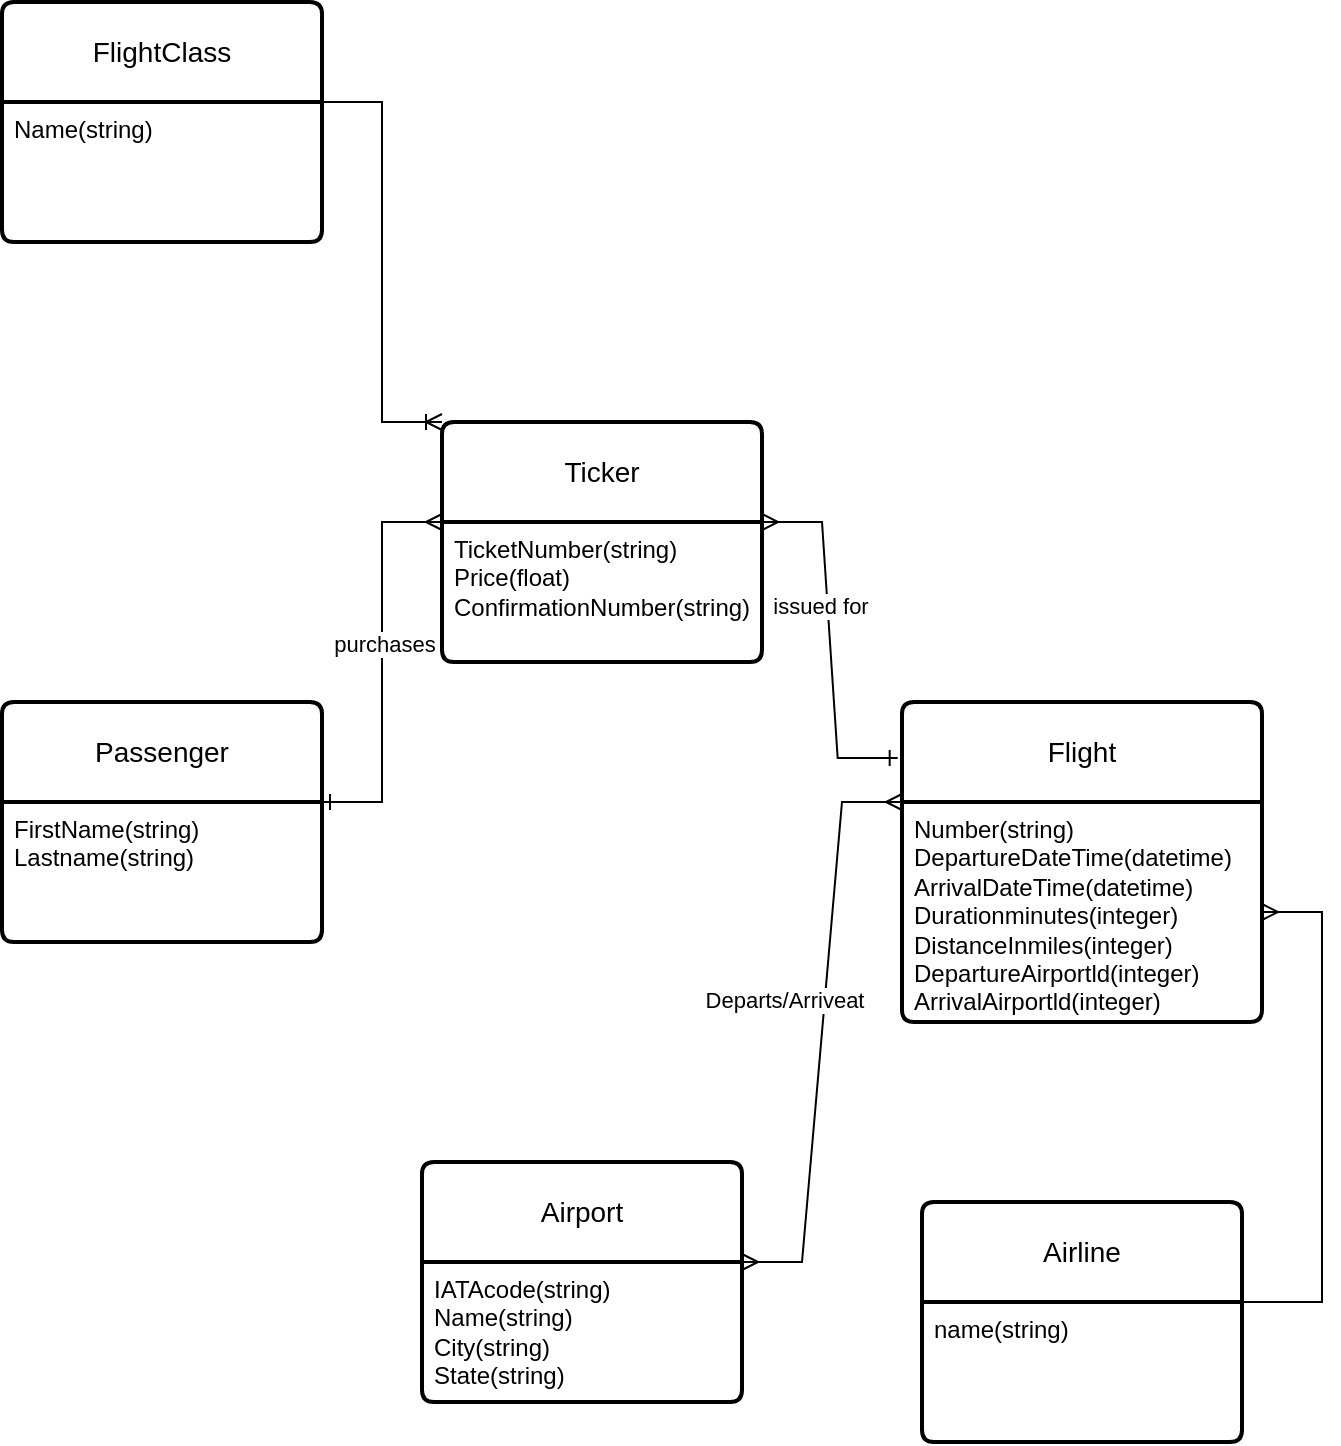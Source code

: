 <mxfile version="22.1.8" type="device">
  <diagram name="第 1 页" id="eapUkpGZqJNJGV0I8Z7t">
    <mxGraphModel dx="1381" dy="577" grid="1" gridSize="10" guides="1" tooltips="1" connect="1" arrows="1" fold="1" page="1" pageScale="1" pageWidth="827" pageHeight="1169" math="0" shadow="0">
      <root>
        <mxCell id="0" />
        <mxCell id="1" parent="0" />
        <mxCell id="bkKACzYfvtrz4emuRBIs-1" value="Passenger" style="swimlane;childLayout=stackLayout;horizontal=1;startSize=50;horizontalStack=0;rounded=1;fontSize=14;fontStyle=0;strokeWidth=2;resizeParent=0;resizeLast=1;shadow=0;dashed=0;align=center;arcSize=4;whiteSpace=wrap;html=1;" parent="1" vertex="1">
          <mxGeometry x="-150" y="460" width="160" height="120" as="geometry" />
        </mxCell>
        <mxCell id="bkKACzYfvtrz4emuRBIs-2" value="FirstName(string)&lt;br&gt;Lastname(string)" style="align=left;strokeColor=none;fillColor=none;spacingLeft=4;fontSize=12;verticalAlign=top;resizable=0;rotatable=0;part=1;html=1;" parent="bkKACzYfvtrz4emuRBIs-1" vertex="1">
          <mxGeometry y="50" width="160" height="70" as="geometry" />
        </mxCell>
        <mxCell id="bkKACzYfvtrz4emuRBIs-3" value="Flight" style="swimlane;childLayout=stackLayout;horizontal=1;startSize=50;horizontalStack=0;rounded=1;fontSize=14;fontStyle=0;strokeWidth=2;resizeParent=0;resizeLast=1;shadow=0;dashed=0;align=center;arcSize=4;whiteSpace=wrap;html=1;" parent="1" vertex="1">
          <mxGeometry x="300" y="460" width="180" height="160" as="geometry" />
        </mxCell>
        <mxCell id="bkKACzYfvtrz4emuRBIs-4" value="Number(string)&lt;br&gt;DepartureDateTime(datetime)&lt;br&gt;ArrivalDateTime(datetime)&lt;br&gt;Durationminutes(integer)&lt;br&gt;DistanceInmiles(integer)&lt;br&gt;DepartureAirportld(integer)&lt;br&gt;ArrivalAirportld(integer)" style="align=left;strokeColor=none;fillColor=none;spacingLeft=4;fontSize=12;verticalAlign=top;resizable=0;rotatable=0;part=1;html=1;" parent="bkKACzYfvtrz4emuRBIs-3" vertex="1">
          <mxGeometry y="50" width="180" height="110" as="geometry" />
        </mxCell>
        <mxCell id="bkKACzYfvtrz4emuRBIs-7" value="Airport" style="swimlane;childLayout=stackLayout;horizontal=1;startSize=50;horizontalStack=0;rounded=1;fontSize=14;fontStyle=0;strokeWidth=2;resizeParent=0;resizeLast=1;shadow=0;dashed=0;align=center;arcSize=4;whiteSpace=wrap;html=1;" parent="1" vertex="1">
          <mxGeometry x="60" y="690" width="160" height="120" as="geometry" />
        </mxCell>
        <mxCell id="bkKACzYfvtrz4emuRBIs-8" value="IATAcode(string)&lt;br&gt;Name(string)&lt;br&gt;City(string)&lt;br&gt;State(string)" style="align=left;strokeColor=none;fillColor=none;spacingLeft=4;fontSize=12;verticalAlign=top;resizable=0;rotatable=0;part=1;html=1;" parent="bkKACzYfvtrz4emuRBIs-7" vertex="1">
          <mxGeometry y="50" width="160" height="70" as="geometry" />
        </mxCell>
        <mxCell id="bkKACzYfvtrz4emuRBIs-10" value="" style="edgeStyle=entityRelationEdgeStyle;fontSize=12;html=1;endArrow=ERmany;startArrow=ERmany;rounded=0;exitX=1;exitY=0;exitDx=0;exitDy=0;entryX=0;entryY=0;entryDx=0;entryDy=0;" parent="1" source="bkKACzYfvtrz4emuRBIs-8" target="bkKACzYfvtrz4emuRBIs-4" edge="1">
          <mxGeometry width="100" height="100" relative="1" as="geometry">
            <mxPoint x="200" y="650" as="sourcePoint" />
            <mxPoint x="330" y="750" as="targetPoint" />
            <Array as="points">
              <mxPoint x="290" y="600" />
              <mxPoint x="280" y="670" />
              <mxPoint x="300" y="630" />
              <mxPoint x="300" y="500" />
            </Array>
          </mxGeometry>
        </mxCell>
        <mxCell id="bkKACzYfvtrz4emuRBIs-11" value="Departs/Arriveat" style="edgeLabel;html=1;align=center;verticalAlign=middle;resizable=0;points=[];" parent="bkKACzYfvtrz4emuRBIs-10" vertex="1" connectable="0">
          <mxGeometry x="0.11" y="1" relative="1" as="geometry">
            <mxPoint x="-20" as="offset" />
          </mxGeometry>
        </mxCell>
        <mxCell id="bkKACzYfvtrz4emuRBIs-12" value="Ticker" style="swimlane;childLayout=stackLayout;horizontal=1;startSize=50;horizontalStack=0;rounded=1;fontSize=14;fontStyle=0;strokeWidth=2;resizeParent=0;resizeLast=1;shadow=0;dashed=0;align=center;arcSize=4;whiteSpace=wrap;html=1;" parent="1" vertex="1">
          <mxGeometry x="70" y="320" width="160" height="120" as="geometry" />
        </mxCell>
        <mxCell id="bkKACzYfvtrz4emuRBIs-13" value="TicketNumber(string)&lt;br&gt;Price(float)&lt;br&gt;ConfirmationNumber(string)" style="align=left;strokeColor=none;fillColor=none;spacingLeft=4;fontSize=12;verticalAlign=top;resizable=0;rotatable=0;part=1;html=1;" parent="bkKACzYfvtrz4emuRBIs-12" vertex="1">
          <mxGeometry y="50" width="160" height="70" as="geometry" />
        </mxCell>
        <mxCell id="bkKACzYfvtrz4emuRBIs-14" value="" style="edgeStyle=entityRelationEdgeStyle;fontSize=12;html=1;endArrow=ERmany;startArrow=ERone;rounded=0;entryX=0;entryY=0;entryDx=0;entryDy=0;startFill=0;" parent="1" target="bkKACzYfvtrz4emuRBIs-13" edge="1">
          <mxGeometry width="100" height="100" relative="1" as="geometry">
            <mxPoint x="10" y="510" as="sourcePoint" />
            <mxPoint x="110" y="410" as="targetPoint" />
          </mxGeometry>
        </mxCell>
        <mxCell id="bkKACzYfvtrz4emuRBIs-17" value="purchases" style="edgeLabel;html=1;align=center;verticalAlign=middle;resizable=0;points=[];" parent="bkKACzYfvtrz4emuRBIs-14" vertex="1" connectable="0">
          <mxGeometry x="0.09" y="-1" relative="1" as="geometry">
            <mxPoint as="offset" />
          </mxGeometry>
        </mxCell>
        <mxCell id="bkKACzYfvtrz4emuRBIs-15" value="" style="edgeStyle=entityRelationEdgeStyle;fontSize=12;html=1;endArrow=ERone;startArrow=ERmany;rounded=0;entryX=-0.012;entryY=0.175;entryDx=0;entryDy=0;entryPerimeter=0;endFill=0;" parent="1" target="bkKACzYfvtrz4emuRBIs-3" edge="1">
          <mxGeometry width="100" height="100" relative="1" as="geometry">
            <mxPoint x="230" y="370" as="sourcePoint" />
            <mxPoint x="330" y="270" as="targetPoint" />
          </mxGeometry>
        </mxCell>
        <mxCell id="bkKACzYfvtrz4emuRBIs-18" value="issued for" style="edgeLabel;html=1;align=center;verticalAlign=middle;resizable=0;points=[];" parent="bkKACzYfvtrz4emuRBIs-15" vertex="1" connectable="0">
          <mxGeometry x="-0.193" y="-4" relative="1" as="geometry">
            <mxPoint as="offset" />
          </mxGeometry>
        </mxCell>
        <mxCell id="bkKACzYfvtrz4emuRBIs-20" value="Airline" style="swimlane;childLayout=stackLayout;horizontal=1;startSize=50;horizontalStack=0;rounded=1;fontSize=14;fontStyle=0;strokeWidth=2;resizeParent=0;resizeLast=1;shadow=0;dashed=0;align=center;arcSize=4;whiteSpace=wrap;html=1;" parent="1" vertex="1">
          <mxGeometry x="310" y="710" width="160" height="120" as="geometry" />
        </mxCell>
        <mxCell id="bkKACzYfvtrz4emuRBIs-21" value="name(string)" style="align=left;strokeColor=none;fillColor=none;spacingLeft=4;fontSize=12;verticalAlign=top;resizable=0;rotatable=0;part=1;html=1;" parent="bkKACzYfvtrz4emuRBIs-20" vertex="1">
          <mxGeometry y="50" width="160" height="70" as="geometry" />
        </mxCell>
        <mxCell id="bkKACzYfvtrz4emuRBIs-22" value="" style="edgeStyle=entityRelationEdgeStyle;fontSize=12;html=1;endArrow=ERmany;rounded=0;exitX=1;exitY=0;exitDx=0;exitDy=0;" parent="1" source="bkKACzYfvtrz4emuRBIs-21" target="bkKACzYfvtrz4emuRBIs-4" edge="1">
          <mxGeometry width="100" height="100" relative="1" as="geometry">
            <mxPoint x="360" y="850" as="sourcePoint" />
            <mxPoint x="460" y="750" as="targetPoint" />
          </mxGeometry>
        </mxCell>
        <mxCell id="bkKACzYfvtrz4emuRBIs-23" value="FlightClass" style="swimlane;childLayout=stackLayout;horizontal=1;startSize=50;horizontalStack=0;rounded=1;fontSize=14;fontStyle=0;strokeWidth=2;resizeParent=0;resizeLast=1;shadow=0;dashed=0;align=center;arcSize=4;whiteSpace=wrap;html=1;" parent="1" vertex="1">
          <mxGeometry x="-150" y="110" width="160" height="120" as="geometry" />
        </mxCell>
        <mxCell id="bkKACzYfvtrz4emuRBIs-24" value="Name(string)" style="align=left;strokeColor=none;fillColor=none;spacingLeft=4;fontSize=12;verticalAlign=top;resizable=0;rotatable=0;part=1;html=1;" parent="bkKACzYfvtrz4emuRBIs-23" vertex="1">
          <mxGeometry y="50" width="160" height="70" as="geometry" />
        </mxCell>
        <mxCell id="bkKACzYfvtrz4emuRBIs-26" value="" style="edgeStyle=entityRelationEdgeStyle;fontSize=12;html=1;endArrow=ERoneToMany;rounded=0;entryX=0;entryY=0;entryDx=0;entryDy=0;" parent="1" target="bkKACzYfvtrz4emuRBIs-12" edge="1">
          <mxGeometry width="100" height="100" relative="1" as="geometry">
            <mxPoint x="10" y="160" as="sourcePoint" />
            <mxPoint x="110" y="60" as="targetPoint" />
            <Array as="points">
              <mxPoint x="60" y="340" />
            </Array>
          </mxGeometry>
        </mxCell>
      </root>
    </mxGraphModel>
  </diagram>
</mxfile>
